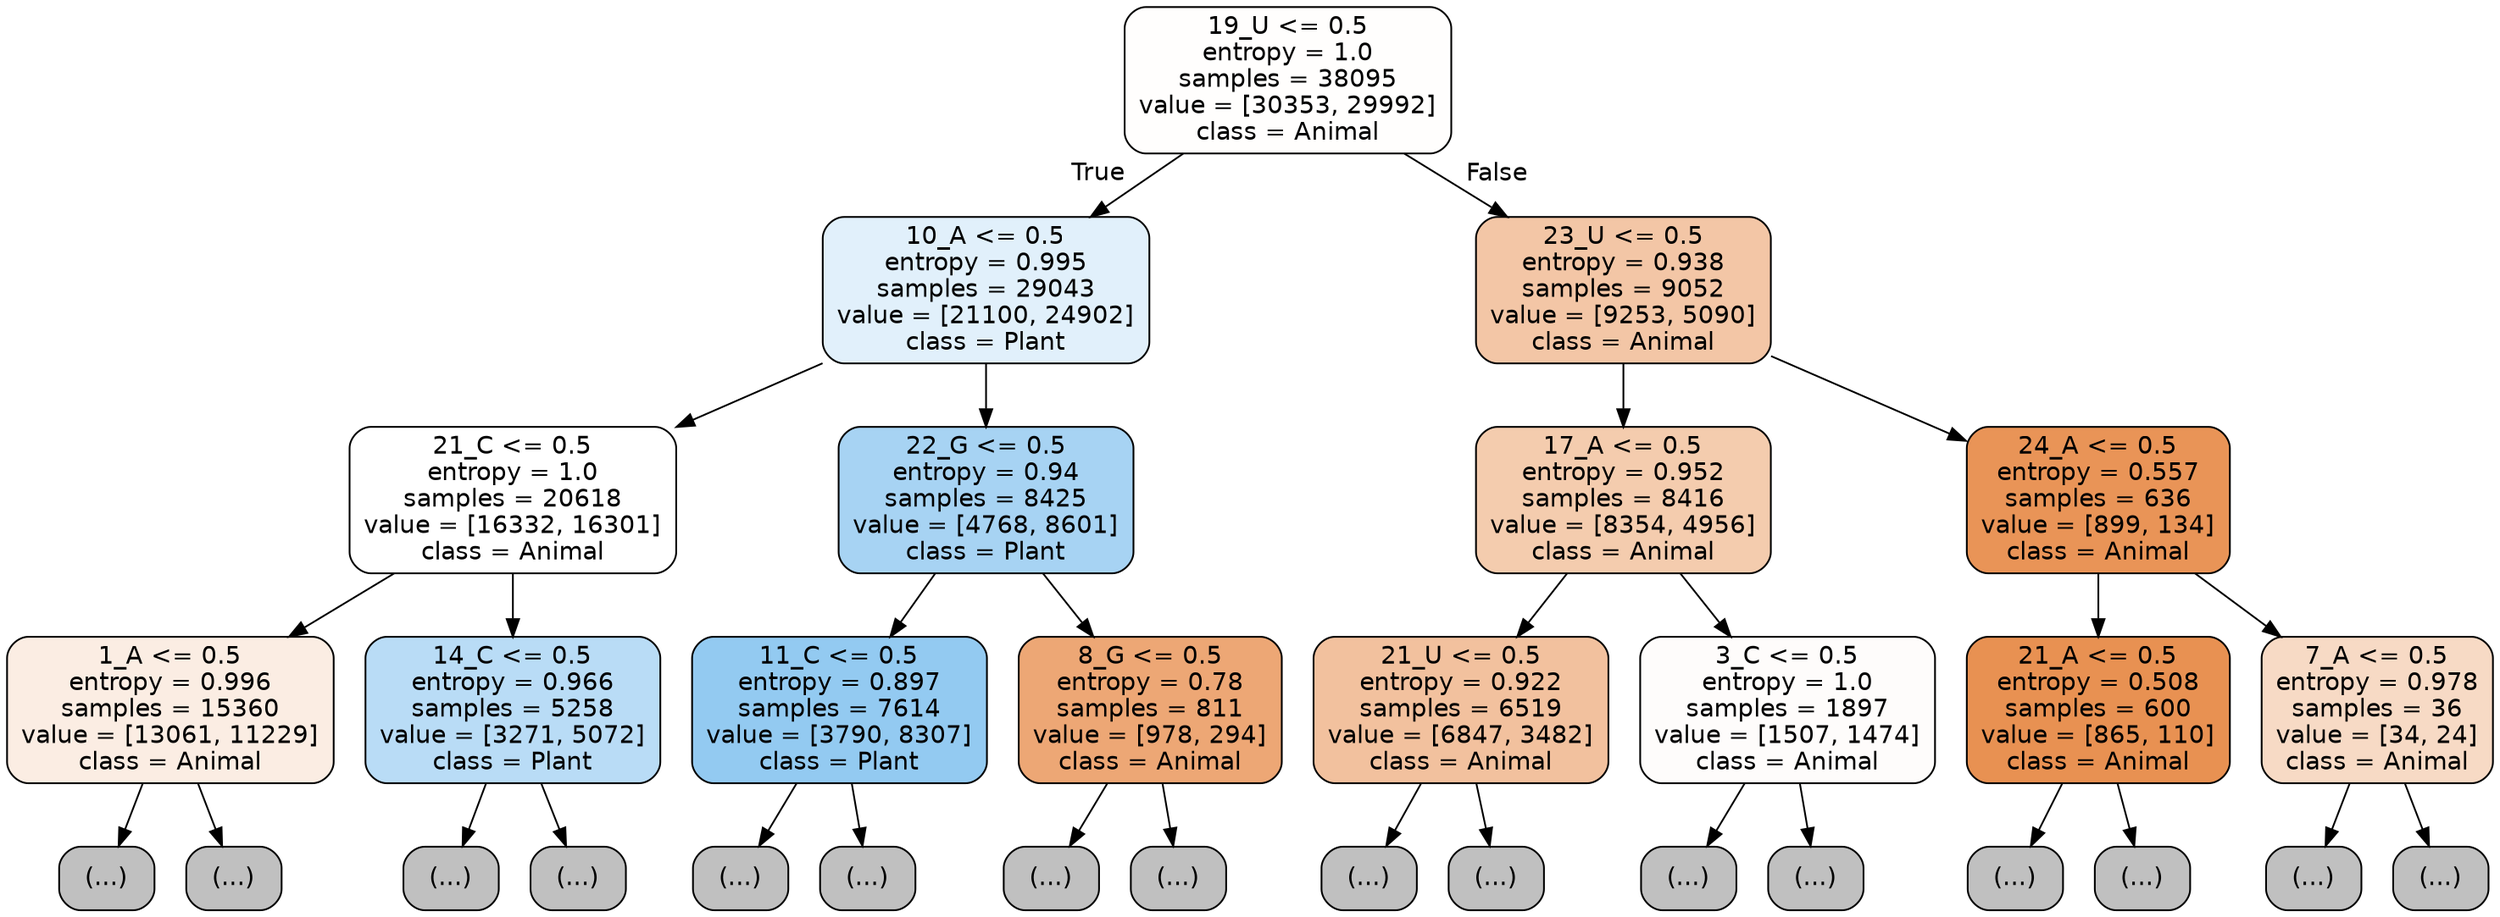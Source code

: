 digraph Tree {
node [shape=box, style="filled, rounded", color="black", fontname="helvetica"] ;
edge [fontname="helvetica"] ;
0 [label="19_U <= 0.5\nentropy = 1.0\nsamples = 38095\nvalue = [30353, 29992]\nclass = Animal", fillcolor="#fffefd"] ;
1 [label="10_A <= 0.5\nentropy = 0.995\nsamples = 29043\nvalue = [21100, 24902]\nclass = Plant", fillcolor="#e1f0fb"] ;
0 -> 1 [labeldistance=2.5, labelangle=45, headlabel="True"] ;
2 [label="21_C <= 0.5\nentropy = 1.0\nsamples = 20618\nvalue = [16332, 16301]\nclass = Animal", fillcolor="#ffffff"] ;
1 -> 2 ;
3 [label="1_A <= 0.5\nentropy = 0.996\nsamples = 15360\nvalue = [13061, 11229]\nclass = Animal", fillcolor="#fbede3"] ;
2 -> 3 ;
4 [label="(...)", fillcolor="#C0C0C0"] ;
3 -> 4 ;
5751 [label="(...)", fillcolor="#C0C0C0"] ;
3 -> 5751 ;
7562 [label="14_C <= 0.5\nentropy = 0.966\nsamples = 5258\nvalue = [3271, 5072]\nclass = Plant", fillcolor="#b9dcf6"] ;
2 -> 7562 ;
7563 [label="(...)", fillcolor="#C0C0C0"] ;
7562 -> 7563 ;
9040 [label="(...)", fillcolor="#C0C0C0"] ;
7562 -> 9040 ;
9455 [label="22_G <= 0.5\nentropy = 0.94\nsamples = 8425\nvalue = [4768, 8601]\nclass = Plant", fillcolor="#a7d3f3"] ;
1 -> 9455 ;
9456 [label="11_C <= 0.5\nentropy = 0.897\nsamples = 7614\nvalue = [3790, 8307]\nclass = Plant", fillcolor="#93caf1"] ;
9455 -> 9456 ;
9457 [label="(...)", fillcolor="#C0C0C0"] ;
9456 -> 9457 ;
11554 [label="(...)", fillcolor="#C0C0C0"] ;
9456 -> 11554 ;
12051 [label="8_G <= 0.5\nentropy = 0.78\nsamples = 811\nvalue = [978, 294]\nclass = Animal", fillcolor="#eda775"] ;
9455 -> 12051 ;
12052 [label="(...)", fillcolor="#C0C0C0"] ;
12051 -> 12052 ;
12301 [label="(...)", fillcolor="#C0C0C0"] ;
12051 -> 12301 ;
12414 [label="23_U <= 0.5\nentropy = 0.938\nsamples = 9052\nvalue = [9253, 5090]\nclass = Animal", fillcolor="#f3c6a6"] ;
0 -> 12414 [labeldistance=2.5, labelangle=-45, headlabel="False"] ;
12415 [label="17_A <= 0.5\nentropy = 0.952\nsamples = 8416\nvalue = [8354, 4956]\nclass = Animal", fillcolor="#f4ccae"] ;
12414 -> 12415 ;
12416 [label="21_U <= 0.5\nentropy = 0.922\nsamples = 6519\nvalue = [6847, 3482]\nclass = Animal", fillcolor="#f2c19e"] ;
12415 -> 12416 ;
12417 [label="(...)", fillcolor="#C0C0C0"] ;
12416 -> 12417 ;
15052 [label="(...)", fillcolor="#C0C0C0"] ;
12416 -> 15052 ;
15783 [label="3_C <= 0.5\nentropy = 1.0\nsamples = 1897\nvalue = [1507, 1474]\nclass = Animal", fillcolor="#fefcfb"] ;
12415 -> 15783 ;
15784 [label="(...)", fillcolor="#C0C0C0"] ;
15783 -> 15784 ;
16449 [label="(...)", fillcolor="#C0C0C0"] ;
15783 -> 16449 ;
16604 [label="24_A <= 0.5\nentropy = 0.557\nsamples = 636\nvalue = [899, 134]\nclass = Animal", fillcolor="#e99457"] ;
12414 -> 16604 ;
16605 [label="21_A <= 0.5\nentropy = 0.508\nsamples = 600\nvalue = [865, 110]\nclass = Animal", fillcolor="#e89152"] ;
16604 -> 16605 ;
16606 [label="(...)", fillcolor="#C0C0C0"] ;
16605 -> 16606 ;
16771 [label="(...)", fillcolor="#C0C0C0"] ;
16605 -> 16771 ;
16802 [label="7_A <= 0.5\nentropy = 0.978\nsamples = 36\nvalue = [34, 24]\nclass = Animal", fillcolor="#f7dac5"] ;
16604 -> 16802 ;
16803 [label="(...)", fillcolor="#C0C0C0"] ;
16802 -> 16803 ;
16822 [label="(...)", fillcolor="#C0C0C0"] ;
16802 -> 16822 ;
}